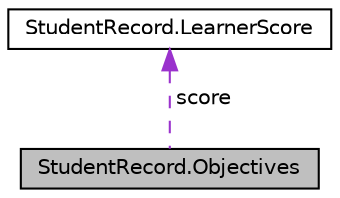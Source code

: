 digraph "StudentRecord.Objectives"
{
  edge [fontname="Helvetica",fontsize="10",labelfontname="Helvetica",labelfontsize="10"];
  node [fontname="Helvetica",fontsize="10",shape=record];
  Node1 [label="StudentRecord.Objectives",height=0.2,width=0.4,color="black", fillcolor="grey75", style="filled", fontcolor="black"];
  Node2 -> Node1 [dir="back",color="darkorchid3",fontsize="10",style="dashed",label=" score" ,fontname="Helvetica"];
  Node2 [label="StudentRecord.LearnerScore",height=0.2,width=0.4,color="black", fillcolor="white", style="filled",URL="$class_student_record_1_1_learner_score.html",tooltip="cmi.score.X datatype"];
}
